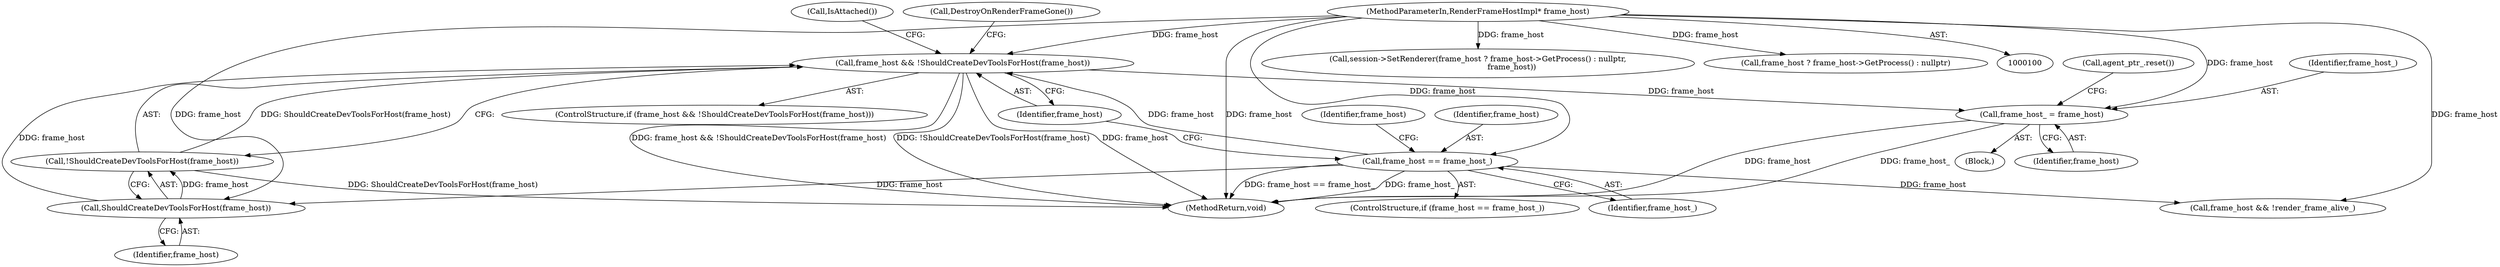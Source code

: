 digraph "0_Chrome_3c8e4852477d5b1e2da877808c998dc57db9460f_41@pointer" {
"1000120" [label="(Call,frame_host && !ShouldCreateDevToolsForHost(frame_host))"];
"1000104" [label="(Call,frame_host == frame_host_)"];
"1000101" [label="(MethodParameterIn,RenderFrameHostImpl* frame_host)"];
"1000123" [label="(Call,ShouldCreateDevToolsForHost(frame_host))"];
"1000122" [label="(Call,!ShouldCreateDevToolsForHost(frame_host))"];
"1000131" [label="(Call,frame_host_ = frame_host)"];
"1000122" [label="(Call,!ShouldCreateDevToolsForHost(frame_host))"];
"1000105" [label="(Identifier,frame_host)"];
"1000102" [label="(Block,)"];
"1000124" [label="(Identifier,frame_host)"];
"1000151" [label="(MethodReturn,void)"];
"1000123" [label="(Call,ShouldCreateDevToolsForHost(frame_host))"];
"1000133" [label="(Identifier,frame_host)"];
"1000131" [label="(Call,frame_host_ = frame_host)"];
"1000126" [label="(Call,DestroyOnRenderFrameGone())"];
"1000132" [label="(Identifier,frame_host_)"];
"1000104" [label="(Call,frame_host == frame_host_)"];
"1000101" [label="(MethodParameterIn,RenderFrameHostImpl* frame_host)"];
"1000109" [label="(Call,frame_host && !render_frame_alive_)"];
"1000129" [label="(Call,IsAttached())"];
"1000103" [label="(ControlStructure,if (frame_host == frame_host_))"];
"1000144" [label="(Call,session->SetRenderer(frame_host ? frame_host->GetProcess() : nullptr,\n                            frame_host))"];
"1000120" [label="(Call,frame_host && !ShouldCreateDevToolsForHost(frame_host))"];
"1000134" [label="(Call,agent_ptr_.reset())"];
"1000121" [label="(Identifier,frame_host)"];
"1000106" [label="(Identifier,frame_host_)"];
"1000110" [label="(Identifier,frame_host)"];
"1000145" [label="(Call,frame_host ? frame_host->GetProcess() : nullptr)"];
"1000119" [label="(ControlStructure,if (frame_host && !ShouldCreateDevToolsForHost(frame_host)))"];
"1000120" -> "1000119"  [label="AST: "];
"1000120" -> "1000121"  [label="CFG: "];
"1000120" -> "1000122"  [label="CFG: "];
"1000121" -> "1000120"  [label="AST: "];
"1000122" -> "1000120"  [label="AST: "];
"1000126" -> "1000120"  [label="CFG: "];
"1000129" -> "1000120"  [label="CFG: "];
"1000120" -> "1000151"  [label="DDG: frame_host"];
"1000120" -> "1000151"  [label="DDG: frame_host && !ShouldCreateDevToolsForHost(frame_host)"];
"1000120" -> "1000151"  [label="DDG: !ShouldCreateDevToolsForHost(frame_host)"];
"1000104" -> "1000120"  [label="DDG: frame_host"];
"1000123" -> "1000120"  [label="DDG: frame_host"];
"1000101" -> "1000120"  [label="DDG: frame_host"];
"1000122" -> "1000120"  [label="DDG: ShouldCreateDevToolsForHost(frame_host)"];
"1000120" -> "1000131"  [label="DDG: frame_host"];
"1000104" -> "1000103"  [label="AST: "];
"1000104" -> "1000106"  [label="CFG: "];
"1000105" -> "1000104"  [label="AST: "];
"1000106" -> "1000104"  [label="AST: "];
"1000110" -> "1000104"  [label="CFG: "];
"1000121" -> "1000104"  [label="CFG: "];
"1000104" -> "1000151"  [label="DDG: frame_host == frame_host_"];
"1000104" -> "1000151"  [label="DDG: frame_host_"];
"1000101" -> "1000104"  [label="DDG: frame_host"];
"1000104" -> "1000109"  [label="DDG: frame_host"];
"1000104" -> "1000123"  [label="DDG: frame_host"];
"1000101" -> "1000100"  [label="AST: "];
"1000101" -> "1000151"  [label="DDG: frame_host"];
"1000101" -> "1000109"  [label="DDG: frame_host"];
"1000101" -> "1000123"  [label="DDG: frame_host"];
"1000101" -> "1000131"  [label="DDG: frame_host"];
"1000101" -> "1000144"  [label="DDG: frame_host"];
"1000101" -> "1000145"  [label="DDG: frame_host"];
"1000123" -> "1000122"  [label="AST: "];
"1000123" -> "1000124"  [label="CFG: "];
"1000124" -> "1000123"  [label="AST: "];
"1000122" -> "1000123"  [label="CFG: "];
"1000123" -> "1000122"  [label="DDG: frame_host"];
"1000122" -> "1000151"  [label="DDG: ShouldCreateDevToolsForHost(frame_host)"];
"1000131" -> "1000102"  [label="AST: "];
"1000131" -> "1000133"  [label="CFG: "];
"1000132" -> "1000131"  [label="AST: "];
"1000133" -> "1000131"  [label="AST: "];
"1000134" -> "1000131"  [label="CFG: "];
"1000131" -> "1000151"  [label="DDG: frame_host_"];
"1000131" -> "1000151"  [label="DDG: frame_host"];
}
